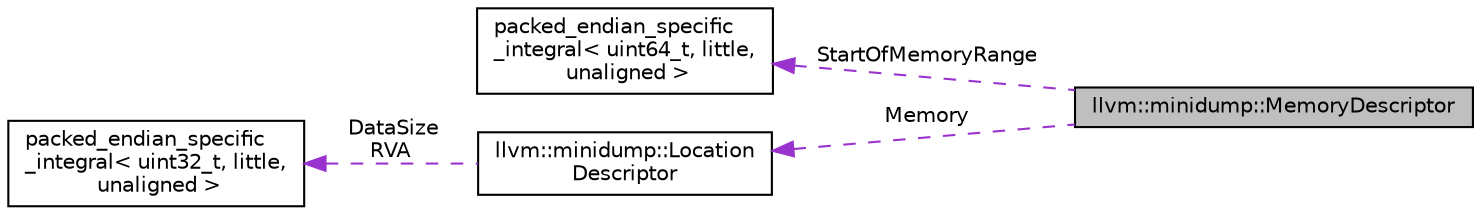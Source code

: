 digraph "llvm::minidump::MemoryDescriptor"
{
 // LATEX_PDF_SIZE
  bgcolor="transparent";
  edge [fontname="Helvetica",fontsize="10",labelfontname="Helvetica",labelfontsize="10"];
  node [fontname="Helvetica",fontsize="10",shape="box"];
  rankdir="LR";
  Node1 [label="llvm::minidump::MemoryDescriptor",height=0.2,width=0.4,color="black", fillcolor="grey75", style="filled", fontcolor="black",tooltip="Describes a single memory range (both its VM address and where to find it in the file) of the process..."];
  Node2 -> Node1 [dir="back",color="darkorchid3",fontsize="10",style="dashed",label=" StartOfMemoryRange" ,fontname="Helvetica"];
  Node2 [label="packed_endian_specific\l_integral\< uint64_t, little,\l unaligned \>",height=0.2,width=0.4,color="black",tooltip=" "];
  Node3 -> Node1 [dir="back",color="darkorchid3",fontsize="10",style="dashed",label=" Memory" ,fontname="Helvetica"];
  Node3 [label="llvm::minidump::Location\lDescriptor",height=0.2,width=0.4,color="black",URL="$structllvm_1_1minidump_1_1LocationDescriptor.html",tooltip="Specifies the location (and size) of various objects in the minidump file."];
  Node4 -> Node3 [dir="back",color="darkorchid3",fontsize="10",style="dashed",label=" DataSize\nRVA" ,fontname="Helvetica"];
  Node4 [label="packed_endian_specific\l_integral\< uint32_t, little,\l unaligned \>",height=0.2,width=0.4,color="black",tooltip=" "];
}
